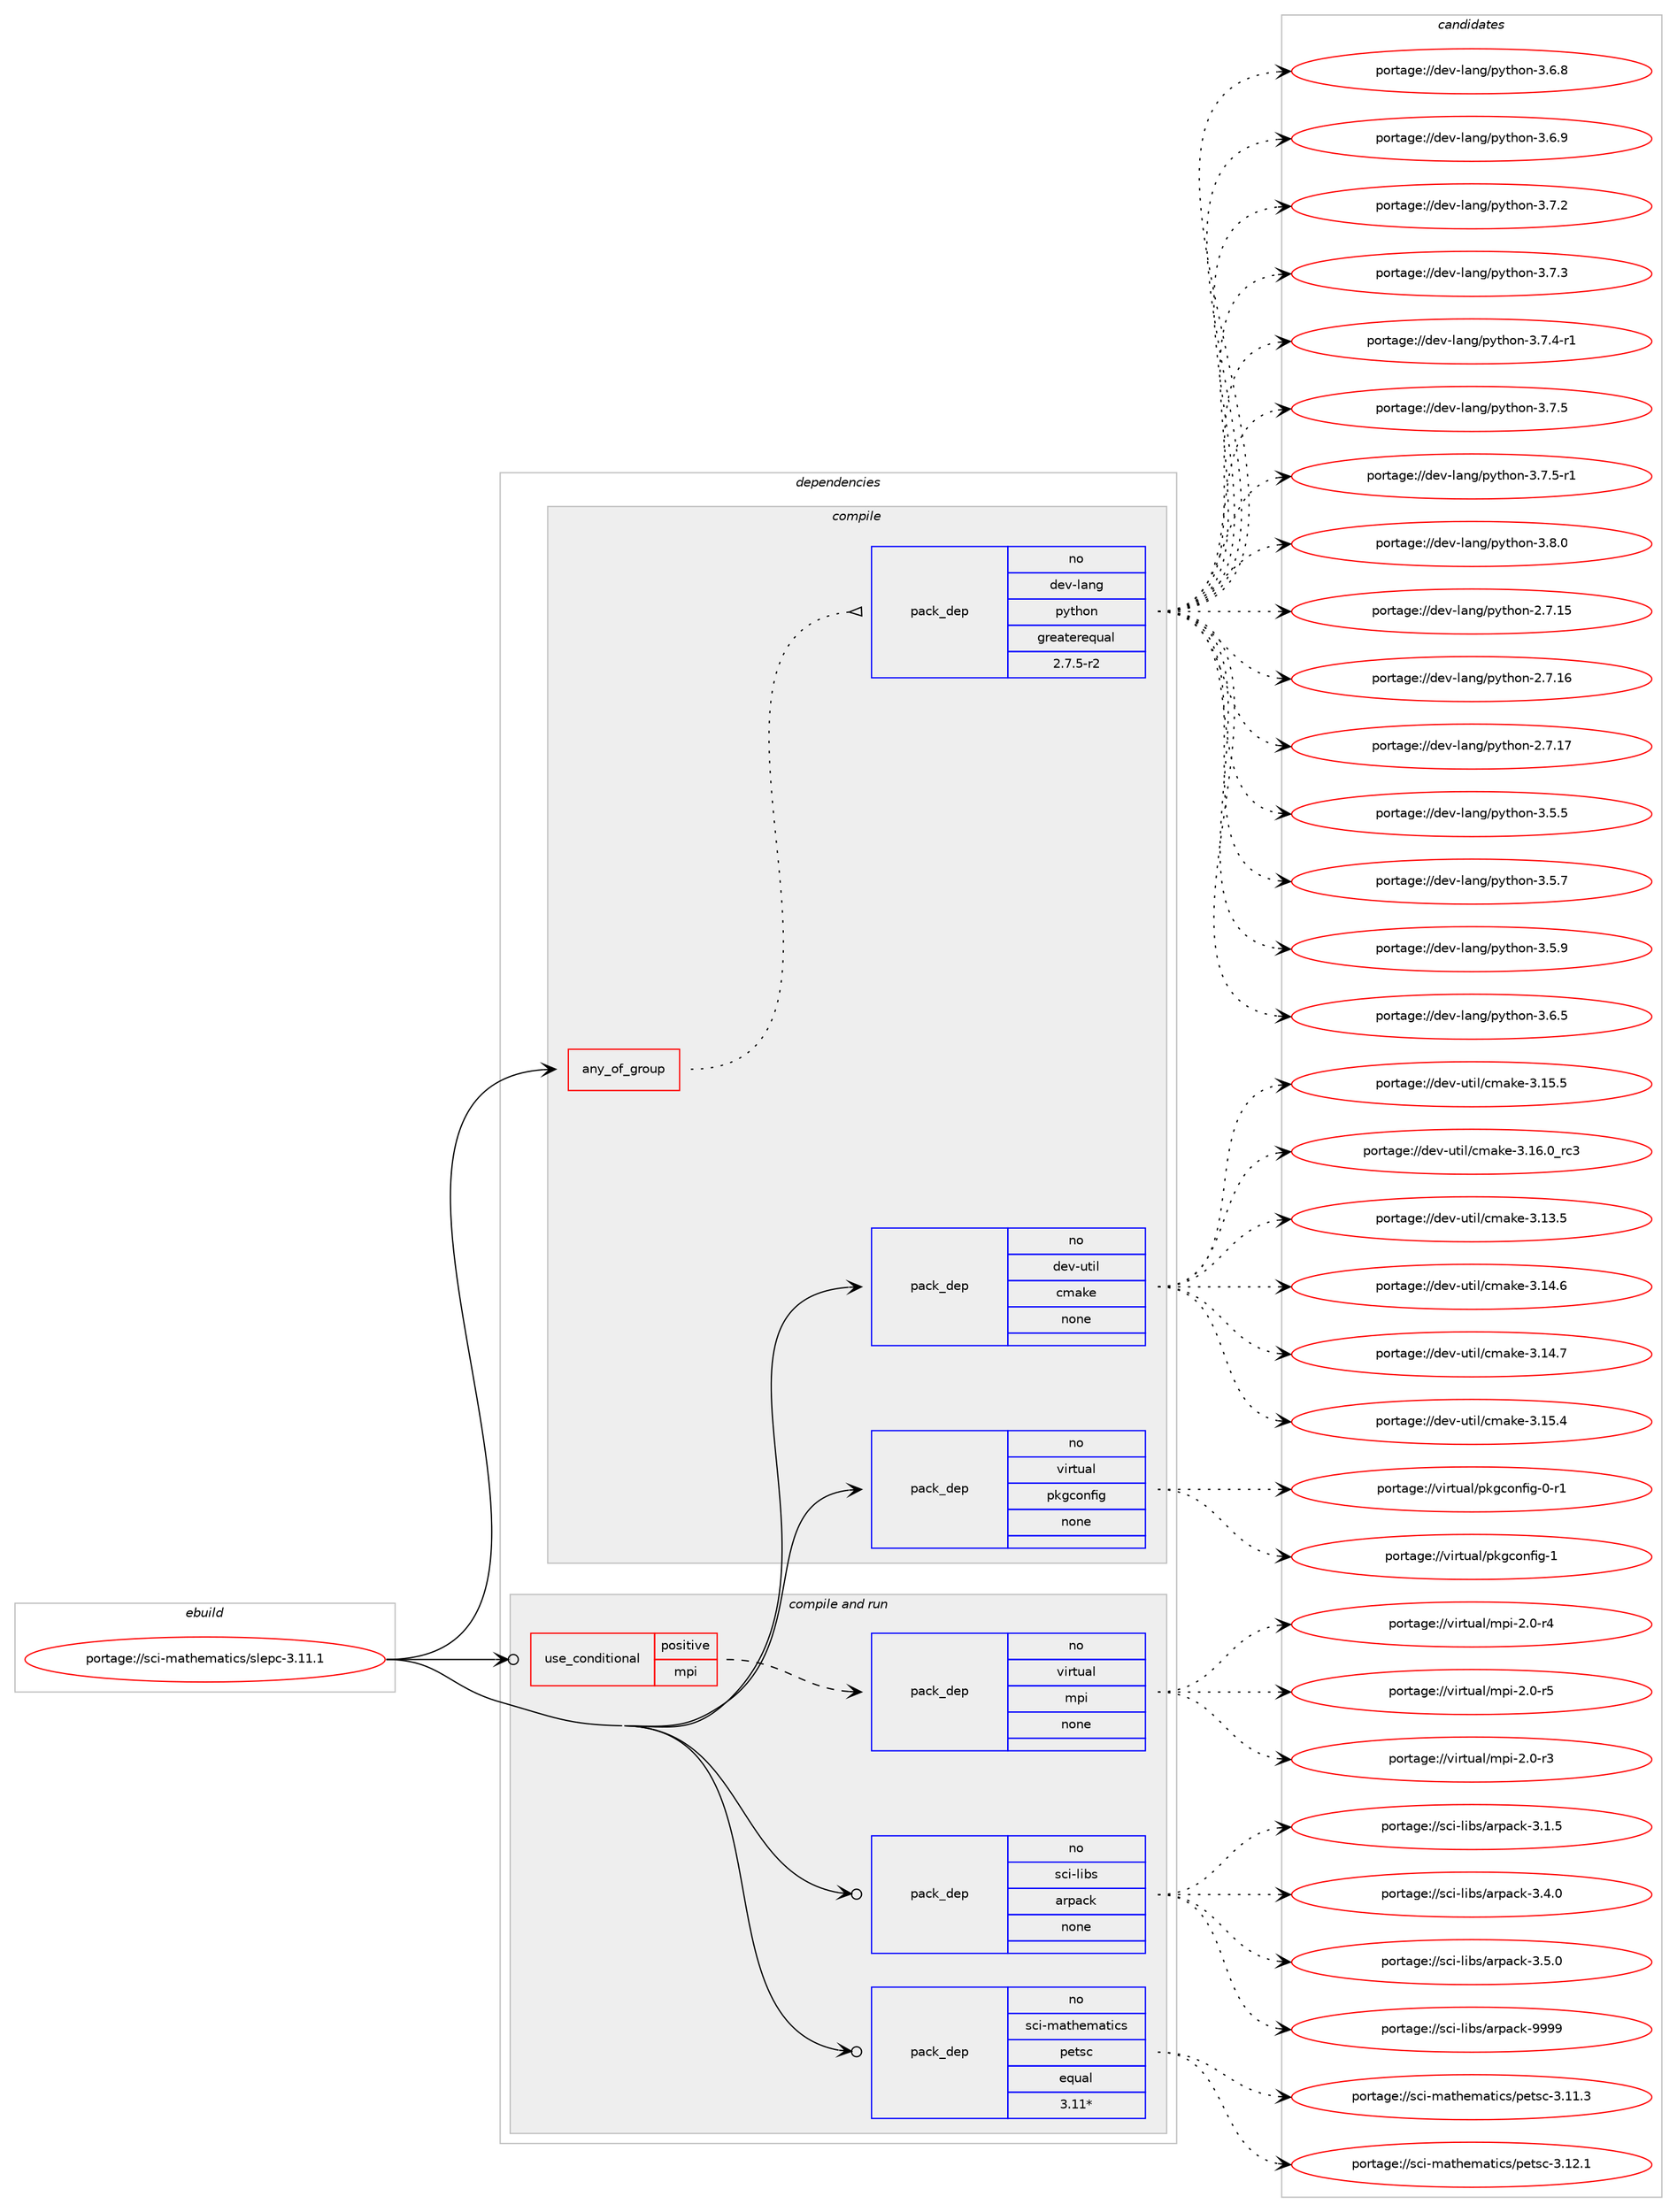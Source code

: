 digraph prolog {

# *************
# Graph options
# *************

newrank=true;
concentrate=true;
compound=true;
graph [rankdir=LR,fontname=Helvetica,fontsize=10,ranksep=1.5];#, ranksep=2.5, nodesep=0.2];
edge  [arrowhead=vee];
node  [fontname=Helvetica,fontsize=10];

# **********
# The ebuild
# **********

subgraph cluster_leftcol {
color=gray;
rank=same;
label=<<i>ebuild</i>>;
id [label="portage://sci-mathematics/slepc-3.11.1", color=red, width=4, href="../sci-mathematics/slepc-3.11.1.svg"];
}

# ****************
# The dependencies
# ****************

subgraph cluster_midcol {
color=gray;
label=<<i>dependencies</i>>;
subgraph cluster_compile {
fillcolor="#eeeeee";
style=filled;
label=<<i>compile</i>>;
subgraph any6520 {
dependency395577 [label=<<TABLE BORDER="0" CELLBORDER="1" CELLSPACING="0" CELLPADDING="4"><TR><TD CELLPADDING="10">any_of_group</TD></TR></TABLE>>, shape=none, color=red];subgraph pack290963 {
dependency395578 [label=<<TABLE BORDER="0" CELLBORDER="1" CELLSPACING="0" CELLPADDING="4" WIDTH="220"><TR><TD ROWSPAN="6" CELLPADDING="30">pack_dep</TD></TR><TR><TD WIDTH="110">no</TD></TR><TR><TD>dev-lang</TD></TR><TR><TD>python</TD></TR><TR><TD>greaterequal</TD></TR><TR><TD>2.7.5-r2</TD></TR></TABLE>>, shape=none, color=blue];
}
dependency395577:e -> dependency395578:w [weight=20,style="dotted",arrowhead="oinv"];
}
id:e -> dependency395577:w [weight=20,style="solid",arrowhead="vee"];
subgraph pack290964 {
dependency395579 [label=<<TABLE BORDER="0" CELLBORDER="1" CELLSPACING="0" CELLPADDING="4" WIDTH="220"><TR><TD ROWSPAN="6" CELLPADDING="30">pack_dep</TD></TR><TR><TD WIDTH="110">no</TD></TR><TR><TD>dev-util</TD></TR><TR><TD>cmake</TD></TR><TR><TD>none</TD></TR><TR><TD></TD></TR></TABLE>>, shape=none, color=blue];
}
id:e -> dependency395579:w [weight=20,style="solid",arrowhead="vee"];
subgraph pack290965 {
dependency395580 [label=<<TABLE BORDER="0" CELLBORDER="1" CELLSPACING="0" CELLPADDING="4" WIDTH="220"><TR><TD ROWSPAN="6" CELLPADDING="30">pack_dep</TD></TR><TR><TD WIDTH="110">no</TD></TR><TR><TD>virtual</TD></TR><TR><TD>pkgconfig</TD></TR><TR><TD>none</TD></TR><TR><TD></TD></TR></TABLE>>, shape=none, color=blue];
}
id:e -> dependency395580:w [weight=20,style="solid",arrowhead="vee"];
}
subgraph cluster_compileandrun {
fillcolor="#eeeeee";
style=filled;
label=<<i>compile and run</i>>;
subgraph cond97887 {
dependency395581 [label=<<TABLE BORDER="0" CELLBORDER="1" CELLSPACING="0" CELLPADDING="4"><TR><TD ROWSPAN="3" CELLPADDING="10">use_conditional</TD></TR><TR><TD>positive</TD></TR><TR><TD>mpi</TD></TR></TABLE>>, shape=none, color=red];
subgraph pack290966 {
dependency395582 [label=<<TABLE BORDER="0" CELLBORDER="1" CELLSPACING="0" CELLPADDING="4" WIDTH="220"><TR><TD ROWSPAN="6" CELLPADDING="30">pack_dep</TD></TR><TR><TD WIDTH="110">no</TD></TR><TR><TD>virtual</TD></TR><TR><TD>mpi</TD></TR><TR><TD>none</TD></TR><TR><TD></TD></TR></TABLE>>, shape=none, color=blue];
}
dependency395581:e -> dependency395582:w [weight=20,style="dashed",arrowhead="vee"];
}
id:e -> dependency395581:w [weight=20,style="solid",arrowhead="odotvee"];
subgraph pack290967 {
dependency395583 [label=<<TABLE BORDER="0" CELLBORDER="1" CELLSPACING="0" CELLPADDING="4" WIDTH="220"><TR><TD ROWSPAN="6" CELLPADDING="30">pack_dep</TD></TR><TR><TD WIDTH="110">no</TD></TR><TR><TD>sci-libs</TD></TR><TR><TD>arpack</TD></TR><TR><TD>none</TD></TR><TR><TD></TD></TR></TABLE>>, shape=none, color=blue];
}
id:e -> dependency395583:w [weight=20,style="solid",arrowhead="odotvee"];
subgraph pack290968 {
dependency395584 [label=<<TABLE BORDER="0" CELLBORDER="1" CELLSPACING="0" CELLPADDING="4" WIDTH="220"><TR><TD ROWSPAN="6" CELLPADDING="30">pack_dep</TD></TR><TR><TD WIDTH="110">no</TD></TR><TR><TD>sci-mathematics</TD></TR><TR><TD>petsc</TD></TR><TR><TD>equal</TD></TR><TR><TD>3.11*</TD></TR></TABLE>>, shape=none, color=blue];
}
id:e -> dependency395584:w [weight=20,style="solid",arrowhead="odotvee"];
}
subgraph cluster_run {
fillcolor="#eeeeee";
style=filled;
label=<<i>run</i>>;
}
}

# **************
# The candidates
# **************

subgraph cluster_choices {
rank=same;
color=gray;
label=<<i>candidates</i>>;

subgraph choice290963 {
color=black;
nodesep=1;
choiceportage10010111845108971101034711212111610411111045504655464953 [label="portage://dev-lang/python-2.7.15", color=red, width=4,href="../dev-lang/python-2.7.15.svg"];
choiceportage10010111845108971101034711212111610411111045504655464954 [label="portage://dev-lang/python-2.7.16", color=red, width=4,href="../dev-lang/python-2.7.16.svg"];
choiceportage10010111845108971101034711212111610411111045504655464955 [label="portage://dev-lang/python-2.7.17", color=red, width=4,href="../dev-lang/python-2.7.17.svg"];
choiceportage100101118451089711010347112121116104111110455146534653 [label="portage://dev-lang/python-3.5.5", color=red, width=4,href="../dev-lang/python-3.5.5.svg"];
choiceportage100101118451089711010347112121116104111110455146534655 [label="portage://dev-lang/python-3.5.7", color=red, width=4,href="../dev-lang/python-3.5.7.svg"];
choiceportage100101118451089711010347112121116104111110455146534657 [label="portage://dev-lang/python-3.5.9", color=red, width=4,href="../dev-lang/python-3.5.9.svg"];
choiceportage100101118451089711010347112121116104111110455146544653 [label="portage://dev-lang/python-3.6.5", color=red, width=4,href="../dev-lang/python-3.6.5.svg"];
choiceportage100101118451089711010347112121116104111110455146544656 [label="portage://dev-lang/python-3.6.8", color=red, width=4,href="../dev-lang/python-3.6.8.svg"];
choiceportage100101118451089711010347112121116104111110455146544657 [label="portage://dev-lang/python-3.6.9", color=red, width=4,href="../dev-lang/python-3.6.9.svg"];
choiceportage100101118451089711010347112121116104111110455146554650 [label="portage://dev-lang/python-3.7.2", color=red, width=4,href="../dev-lang/python-3.7.2.svg"];
choiceportage100101118451089711010347112121116104111110455146554651 [label="portage://dev-lang/python-3.7.3", color=red, width=4,href="../dev-lang/python-3.7.3.svg"];
choiceportage1001011184510897110103471121211161041111104551465546524511449 [label="portage://dev-lang/python-3.7.4-r1", color=red, width=4,href="../dev-lang/python-3.7.4-r1.svg"];
choiceportage100101118451089711010347112121116104111110455146554653 [label="portage://dev-lang/python-3.7.5", color=red, width=4,href="../dev-lang/python-3.7.5.svg"];
choiceportage1001011184510897110103471121211161041111104551465546534511449 [label="portage://dev-lang/python-3.7.5-r1", color=red, width=4,href="../dev-lang/python-3.7.5-r1.svg"];
choiceportage100101118451089711010347112121116104111110455146564648 [label="portage://dev-lang/python-3.8.0", color=red, width=4,href="../dev-lang/python-3.8.0.svg"];
dependency395578:e -> choiceportage10010111845108971101034711212111610411111045504655464953:w [style=dotted,weight="100"];
dependency395578:e -> choiceportage10010111845108971101034711212111610411111045504655464954:w [style=dotted,weight="100"];
dependency395578:e -> choiceportage10010111845108971101034711212111610411111045504655464955:w [style=dotted,weight="100"];
dependency395578:e -> choiceportage100101118451089711010347112121116104111110455146534653:w [style=dotted,weight="100"];
dependency395578:e -> choiceportage100101118451089711010347112121116104111110455146534655:w [style=dotted,weight="100"];
dependency395578:e -> choiceportage100101118451089711010347112121116104111110455146534657:w [style=dotted,weight="100"];
dependency395578:e -> choiceportage100101118451089711010347112121116104111110455146544653:w [style=dotted,weight="100"];
dependency395578:e -> choiceportage100101118451089711010347112121116104111110455146544656:w [style=dotted,weight="100"];
dependency395578:e -> choiceportage100101118451089711010347112121116104111110455146544657:w [style=dotted,weight="100"];
dependency395578:e -> choiceportage100101118451089711010347112121116104111110455146554650:w [style=dotted,weight="100"];
dependency395578:e -> choiceportage100101118451089711010347112121116104111110455146554651:w [style=dotted,weight="100"];
dependency395578:e -> choiceportage1001011184510897110103471121211161041111104551465546524511449:w [style=dotted,weight="100"];
dependency395578:e -> choiceportage100101118451089711010347112121116104111110455146554653:w [style=dotted,weight="100"];
dependency395578:e -> choiceportage1001011184510897110103471121211161041111104551465546534511449:w [style=dotted,weight="100"];
dependency395578:e -> choiceportage100101118451089711010347112121116104111110455146564648:w [style=dotted,weight="100"];
}
subgraph choice290964 {
color=black;
nodesep=1;
choiceportage1001011184511711610510847991099710710145514649514653 [label="portage://dev-util/cmake-3.13.5", color=red, width=4,href="../dev-util/cmake-3.13.5.svg"];
choiceportage1001011184511711610510847991099710710145514649524654 [label="portage://dev-util/cmake-3.14.6", color=red, width=4,href="../dev-util/cmake-3.14.6.svg"];
choiceportage1001011184511711610510847991099710710145514649524655 [label="portage://dev-util/cmake-3.14.7", color=red, width=4,href="../dev-util/cmake-3.14.7.svg"];
choiceportage1001011184511711610510847991099710710145514649534652 [label="portage://dev-util/cmake-3.15.4", color=red, width=4,href="../dev-util/cmake-3.15.4.svg"];
choiceportage1001011184511711610510847991099710710145514649534653 [label="portage://dev-util/cmake-3.15.5", color=red, width=4,href="../dev-util/cmake-3.15.5.svg"];
choiceportage1001011184511711610510847991099710710145514649544648951149951 [label="portage://dev-util/cmake-3.16.0_rc3", color=red, width=4,href="../dev-util/cmake-3.16.0_rc3.svg"];
dependency395579:e -> choiceportage1001011184511711610510847991099710710145514649514653:w [style=dotted,weight="100"];
dependency395579:e -> choiceportage1001011184511711610510847991099710710145514649524654:w [style=dotted,weight="100"];
dependency395579:e -> choiceportage1001011184511711610510847991099710710145514649524655:w [style=dotted,weight="100"];
dependency395579:e -> choiceportage1001011184511711610510847991099710710145514649534652:w [style=dotted,weight="100"];
dependency395579:e -> choiceportage1001011184511711610510847991099710710145514649534653:w [style=dotted,weight="100"];
dependency395579:e -> choiceportage1001011184511711610510847991099710710145514649544648951149951:w [style=dotted,weight="100"];
}
subgraph choice290965 {
color=black;
nodesep=1;
choiceportage11810511411611797108471121071039911111010210510345484511449 [label="portage://virtual/pkgconfig-0-r1", color=red, width=4,href="../virtual/pkgconfig-0-r1.svg"];
choiceportage1181051141161179710847112107103991111101021051034549 [label="portage://virtual/pkgconfig-1", color=red, width=4,href="../virtual/pkgconfig-1.svg"];
dependency395580:e -> choiceportage11810511411611797108471121071039911111010210510345484511449:w [style=dotted,weight="100"];
dependency395580:e -> choiceportage1181051141161179710847112107103991111101021051034549:w [style=dotted,weight="100"];
}
subgraph choice290966 {
color=black;
nodesep=1;
choiceportage1181051141161179710847109112105455046484511451 [label="portage://virtual/mpi-2.0-r3", color=red, width=4,href="../virtual/mpi-2.0-r3.svg"];
choiceportage1181051141161179710847109112105455046484511452 [label="portage://virtual/mpi-2.0-r4", color=red, width=4,href="../virtual/mpi-2.0-r4.svg"];
choiceportage1181051141161179710847109112105455046484511453 [label="portage://virtual/mpi-2.0-r5", color=red, width=4,href="../virtual/mpi-2.0-r5.svg"];
dependency395582:e -> choiceportage1181051141161179710847109112105455046484511451:w [style=dotted,weight="100"];
dependency395582:e -> choiceportage1181051141161179710847109112105455046484511452:w [style=dotted,weight="100"];
dependency395582:e -> choiceportage1181051141161179710847109112105455046484511453:w [style=dotted,weight="100"];
}
subgraph choice290967 {
color=black;
nodesep=1;
choiceportage11599105451081059811547971141129799107455146494653 [label="portage://sci-libs/arpack-3.1.5", color=red, width=4,href="../sci-libs/arpack-3.1.5.svg"];
choiceportage11599105451081059811547971141129799107455146524648 [label="portage://sci-libs/arpack-3.4.0", color=red, width=4,href="../sci-libs/arpack-3.4.0.svg"];
choiceportage11599105451081059811547971141129799107455146534648 [label="portage://sci-libs/arpack-3.5.0", color=red, width=4,href="../sci-libs/arpack-3.5.0.svg"];
choiceportage115991054510810598115479711411297991074557575757 [label="portage://sci-libs/arpack-9999", color=red, width=4,href="../sci-libs/arpack-9999.svg"];
dependency395583:e -> choiceportage11599105451081059811547971141129799107455146494653:w [style=dotted,weight="100"];
dependency395583:e -> choiceportage11599105451081059811547971141129799107455146524648:w [style=dotted,weight="100"];
dependency395583:e -> choiceportage11599105451081059811547971141129799107455146534648:w [style=dotted,weight="100"];
dependency395583:e -> choiceportage115991054510810598115479711411297991074557575757:w [style=dotted,weight="100"];
}
subgraph choice290968 {
color=black;
nodesep=1;
choiceportage1159910545109971161041011099711610599115471121011161159945514649494651 [label="portage://sci-mathematics/petsc-3.11.3", color=red, width=4,href="../sci-mathematics/petsc-3.11.3.svg"];
choiceportage1159910545109971161041011099711610599115471121011161159945514649504649 [label="portage://sci-mathematics/petsc-3.12.1", color=red, width=4,href="../sci-mathematics/petsc-3.12.1.svg"];
dependency395584:e -> choiceportage1159910545109971161041011099711610599115471121011161159945514649494651:w [style=dotted,weight="100"];
dependency395584:e -> choiceportage1159910545109971161041011099711610599115471121011161159945514649504649:w [style=dotted,weight="100"];
}
}

}
